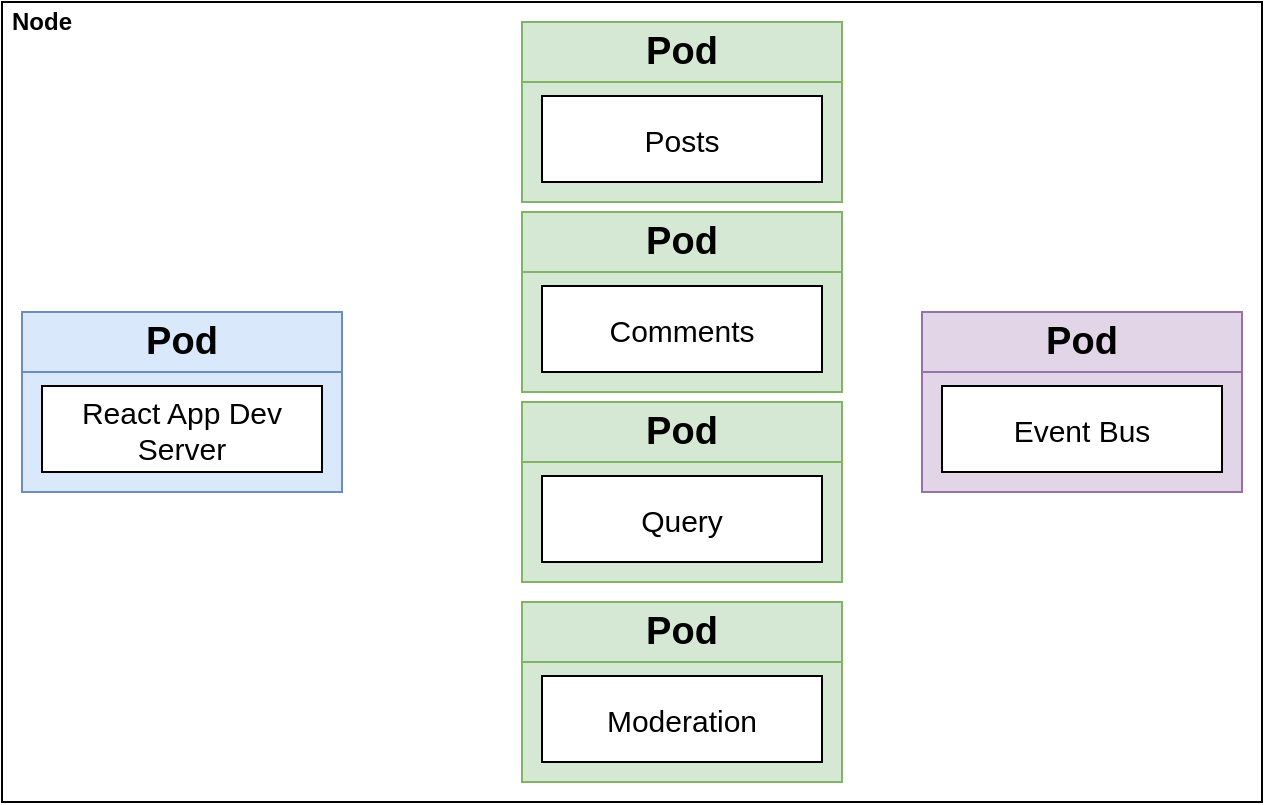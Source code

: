 <mxfile version="12.9.3" type="github" pages="5">
  <diagram id="kpzApZ7glF94e7MnODkk" name="01 - react">
    <mxGraphModel dx="812" dy="399" grid="1" gridSize="10" guides="1" tooltips="1" connect="1" arrows="1" fold="1" page="1" pageScale="1" pageWidth="1920" pageHeight="1200" math="0" shadow="0">
      <root>
        <mxCell id="0" />
        <mxCell id="1" parent="0" />
        <mxCell id="IB1_egTmdCTJ5FpJGSNy-1" value="" style="rounded=0;whiteSpace=wrap;html=1;" vertex="1" parent="1">
          <mxGeometry x="630" y="250" width="630" height="400" as="geometry" />
        </mxCell>
        <mxCell id="IB1_egTmdCTJ5FpJGSNy-2" value="Pod" style="rounded=0;whiteSpace=wrap;html=1;fontSize=19;fillColor=#e1d5e7;strokeColor=#9673a6;fontStyle=1" vertex="1" parent="1">
          <mxGeometry x="1090" y="405" width="160" height="30" as="geometry" />
        </mxCell>
        <mxCell id="IB1_egTmdCTJ5FpJGSNy-3" value="" style="rounded=0;whiteSpace=wrap;html=1;fontSize=19;fillColor=#e1d5e7;strokeColor=#9673a6;fontStyle=1" vertex="1" parent="1">
          <mxGeometry x="1090" y="435" width="160" height="60" as="geometry" />
        </mxCell>
        <mxCell id="IB1_egTmdCTJ5FpJGSNy-4" value="Event Bus" style="rounded=0;whiteSpace=wrap;html=1;fontSize=15;fontColor=#000000;" vertex="1" parent="1">
          <mxGeometry x="1100" y="442" width="140" height="43" as="geometry" />
        </mxCell>
        <mxCell id="IB1_egTmdCTJ5FpJGSNy-5" value="Pod" style="rounded=0;whiteSpace=wrap;html=1;fontSize=19;fillColor=#d5e8d4;strokeColor=#82b366;fontStyle=1" vertex="1" parent="1">
          <mxGeometry x="890" y="260" width="160" height="30" as="geometry" />
        </mxCell>
        <mxCell id="IB1_egTmdCTJ5FpJGSNy-6" value="" style="rounded=0;whiteSpace=wrap;html=1;fontSize=19;fillColor=#d5e8d4;strokeColor=#82b366;fontStyle=1" vertex="1" parent="1">
          <mxGeometry x="890" y="290" width="160" height="60" as="geometry" />
        </mxCell>
        <mxCell id="IB1_egTmdCTJ5FpJGSNy-7" value="Posts" style="rounded=0;whiteSpace=wrap;html=1;fontSize=15;fontColor=#000000;" vertex="1" parent="1">
          <mxGeometry x="900" y="297" width="140" height="43" as="geometry" />
        </mxCell>
        <mxCell id="IB1_egTmdCTJ5FpJGSNy-8" value="Pod" style="rounded=0;whiteSpace=wrap;html=1;fontSize=19;fillColor=#d5e8d4;strokeColor=#82b366;fontStyle=1" vertex="1" parent="1">
          <mxGeometry x="890" y="355" width="160" height="30" as="geometry" />
        </mxCell>
        <mxCell id="IB1_egTmdCTJ5FpJGSNy-9" value="" style="rounded=0;whiteSpace=wrap;html=1;fontSize=19;fillColor=#d5e8d4;strokeColor=#82b366;fontStyle=1" vertex="1" parent="1">
          <mxGeometry x="890" y="385" width="160" height="60" as="geometry" />
        </mxCell>
        <mxCell id="IB1_egTmdCTJ5FpJGSNy-10" value="Comments" style="rounded=0;whiteSpace=wrap;html=1;fontSize=15;fontColor=#000000;" vertex="1" parent="1">
          <mxGeometry x="900" y="392" width="140" height="43" as="geometry" />
        </mxCell>
        <mxCell id="IB1_egTmdCTJ5FpJGSNy-11" value="Pod" style="rounded=0;whiteSpace=wrap;html=1;fontSize=19;fillColor=#d5e8d4;strokeColor=#82b366;fontStyle=1" vertex="1" parent="1">
          <mxGeometry x="890" y="450" width="160" height="30" as="geometry" />
        </mxCell>
        <mxCell id="IB1_egTmdCTJ5FpJGSNy-12" value="" style="rounded=0;whiteSpace=wrap;html=1;fontSize=19;fillColor=#d5e8d4;strokeColor=#82b366;fontStyle=1" vertex="1" parent="1">
          <mxGeometry x="890" y="480" width="160" height="60" as="geometry" />
        </mxCell>
        <mxCell id="IB1_egTmdCTJ5FpJGSNy-13" value="Query" style="rounded=0;whiteSpace=wrap;html=1;fontSize=15;fontColor=#000000;" vertex="1" parent="1">
          <mxGeometry x="900" y="487" width="140" height="43" as="geometry" />
        </mxCell>
        <mxCell id="IB1_egTmdCTJ5FpJGSNy-14" value="Pod" style="rounded=0;whiteSpace=wrap;html=1;fontSize=19;fillColor=#d5e8d4;strokeColor=#82b366;fontStyle=1" vertex="1" parent="1">
          <mxGeometry x="890" y="550" width="160" height="30" as="geometry" />
        </mxCell>
        <mxCell id="IB1_egTmdCTJ5FpJGSNy-15" value="" style="rounded=0;whiteSpace=wrap;html=1;fontSize=19;fillColor=#d5e8d4;strokeColor=#82b366;fontStyle=1" vertex="1" parent="1">
          <mxGeometry x="890" y="580" width="160" height="60" as="geometry" />
        </mxCell>
        <mxCell id="IB1_egTmdCTJ5FpJGSNy-16" value="Moderation" style="rounded=0;whiteSpace=wrap;html=1;fontSize=15;fontColor=#000000;" vertex="1" parent="1">
          <mxGeometry x="900" y="587" width="140" height="43" as="geometry" />
        </mxCell>
        <mxCell id="IB1_egTmdCTJ5FpJGSNy-17" value="Pod" style="rounded=0;whiteSpace=wrap;html=1;fontSize=19;fillColor=#dae8fc;strokeColor=#6c8ebf;fontStyle=1" vertex="1" parent="1">
          <mxGeometry x="640" y="405" width="160" height="30" as="geometry" />
        </mxCell>
        <mxCell id="IB1_egTmdCTJ5FpJGSNy-18" value="" style="rounded=0;whiteSpace=wrap;html=1;fontSize=19;fillColor=#dae8fc;strokeColor=#6c8ebf;fontStyle=1" vertex="1" parent="1">
          <mxGeometry x="640" y="435" width="160" height="60" as="geometry" />
        </mxCell>
        <mxCell id="IB1_egTmdCTJ5FpJGSNy-19" value="React App Dev Server" style="rounded=0;whiteSpace=wrap;html=1;fontSize=15;fontColor=#000000;" vertex="1" parent="1">
          <mxGeometry x="650" y="442" width="140" height="43" as="geometry" />
        </mxCell>
        <mxCell id="IB1_egTmdCTJ5FpJGSNy-20" value="Node" style="text;html=1;strokeColor=none;fillColor=none;align=center;verticalAlign=middle;whiteSpace=wrap;rounded=0;fontStyle=1" vertex="1" parent="1">
          <mxGeometry x="630" y="250" width="40" height="20" as="geometry" />
        </mxCell>
      </root>
    </mxGraphModel>
  </diagram>
  <diagram name="02 - initial" id="tzPpmTXgfITc9MMg-aTa">
    <mxGraphModel dx="1073" dy="528" grid="1" gridSize="10" guides="1" tooltips="1" connect="1" arrows="1" fold="1" page="1" pageScale="1" pageWidth="1920" pageHeight="1200" math="0" shadow="0">
      <root>
        <mxCell id="8meKdaAP-NxbfOjaS354-0" />
        <mxCell id="8meKdaAP-NxbfOjaS354-1" parent="8meKdaAP-NxbfOjaS354-0" />
        <mxCell id="8meKdaAP-NxbfOjaS354-2" value="" style="rounded=0;whiteSpace=wrap;html=1;" vertex="1" parent="8meKdaAP-NxbfOjaS354-1">
          <mxGeometry x="660" y="250" width="600" height="400" as="geometry" />
        </mxCell>
        <mxCell id="8meKdaAP-NxbfOjaS354-3" value="Pod" style="rounded=0;whiteSpace=wrap;html=1;fontSize=19;fillColor=#e1d5e7;strokeColor=#9673a6;fontStyle=1" vertex="1" parent="8meKdaAP-NxbfOjaS354-1">
          <mxGeometry x="1090" y="405" width="160" height="30" as="geometry" />
        </mxCell>
        <mxCell id="8meKdaAP-NxbfOjaS354-4" value="" style="rounded=0;whiteSpace=wrap;html=1;fontSize=19;fillColor=#e1d5e7;strokeColor=#9673a6;fontStyle=1" vertex="1" parent="8meKdaAP-NxbfOjaS354-1">
          <mxGeometry x="1090" y="435" width="160" height="60" as="geometry" />
        </mxCell>
        <mxCell id="8meKdaAP-NxbfOjaS354-5" value="Event Bus" style="rounded=0;whiteSpace=wrap;html=1;fontSize=15;fontColor=#000000;" vertex="1" parent="8meKdaAP-NxbfOjaS354-1">
          <mxGeometry x="1100" y="442" width="140" height="43" as="geometry" />
        </mxCell>
        <mxCell id="8meKdaAP-NxbfOjaS354-6" value="Pod" style="rounded=0;whiteSpace=wrap;html=1;fontSize=19;fillColor=#d5e8d4;strokeColor=#82b366;fontStyle=1" vertex="1" parent="8meKdaAP-NxbfOjaS354-1">
          <mxGeometry x="890" y="260" width="160" height="30" as="geometry" />
        </mxCell>
        <mxCell id="8meKdaAP-NxbfOjaS354-7" value="" style="rounded=0;whiteSpace=wrap;html=1;fontSize=19;fillColor=#d5e8d4;strokeColor=#82b366;fontStyle=1" vertex="1" parent="8meKdaAP-NxbfOjaS354-1">
          <mxGeometry x="890" y="290" width="160" height="60" as="geometry" />
        </mxCell>
        <mxCell id="8meKdaAP-NxbfOjaS354-8" value="Posts" style="rounded=0;whiteSpace=wrap;html=1;fontSize=15;fontColor=#000000;" vertex="1" parent="8meKdaAP-NxbfOjaS354-1">
          <mxGeometry x="900" y="297" width="140" height="43" as="geometry" />
        </mxCell>
        <mxCell id="8meKdaAP-NxbfOjaS354-9" value="Pod" style="rounded=0;whiteSpace=wrap;html=1;fontSize=19;fillColor=#d5e8d4;strokeColor=#82b366;fontStyle=1" vertex="1" parent="8meKdaAP-NxbfOjaS354-1">
          <mxGeometry x="890" y="355" width="160" height="30" as="geometry" />
        </mxCell>
        <mxCell id="8meKdaAP-NxbfOjaS354-10" value="" style="rounded=0;whiteSpace=wrap;html=1;fontSize=19;fillColor=#d5e8d4;strokeColor=#82b366;fontStyle=1" vertex="1" parent="8meKdaAP-NxbfOjaS354-1">
          <mxGeometry x="890" y="385" width="160" height="60" as="geometry" />
        </mxCell>
        <mxCell id="8meKdaAP-NxbfOjaS354-11" value="Comments" style="rounded=0;whiteSpace=wrap;html=1;fontSize=15;fontColor=#000000;" vertex="1" parent="8meKdaAP-NxbfOjaS354-1">
          <mxGeometry x="900" y="392" width="140" height="43" as="geometry" />
        </mxCell>
        <mxCell id="8meKdaAP-NxbfOjaS354-12" value="Pod" style="rounded=0;whiteSpace=wrap;html=1;fontSize=19;fillColor=#d5e8d4;strokeColor=#82b366;fontStyle=1" vertex="1" parent="8meKdaAP-NxbfOjaS354-1">
          <mxGeometry x="890" y="450" width="160" height="30" as="geometry" />
        </mxCell>
        <mxCell id="8meKdaAP-NxbfOjaS354-13" value="" style="rounded=0;whiteSpace=wrap;html=1;fontSize=19;fillColor=#d5e8d4;strokeColor=#82b366;fontStyle=1" vertex="1" parent="8meKdaAP-NxbfOjaS354-1">
          <mxGeometry x="890" y="480" width="160" height="60" as="geometry" />
        </mxCell>
        <mxCell id="8meKdaAP-NxbfOjaS354-14" value="Query" style="rounded=0;whiteSpace=wrap;html=1;fontSize=15;fontColor=#000000;" vertex="1" parent="8meKdaAP-NxbfOjaS354-1">
          <mxGeometry x="900" y="487" width="140" height="43" as="geometry" />
        </mxCell>
        <mxCell id="8meKdaAP-NxbfOjaS354-15" value="Pod" style="rounded=0;whiteSpace=wrap;html=1;fontSize=19;fillColor=#d5e8d4;strokeColor=#82b366;fontStyle=1" vertex="1" parent="8meKdaAP-NxbfOjaS354-1">
          <mxGeometry x="890" y="550" width="160" height="30" as="geometry" />
        </mxCell>
        <mxCell id="8meKdaAP-NxbfOjaS354-16" value="" style="rounded=0;whiteSpace=wrap;html=1;fontSize=19;fillColor=#d5e8d4;strokeColor=#82b366;fontStyle=1" vertex="1" parent="8meKdaAP-NxbfOjaS354-1">
          <mxGeometry x="890" y="580" width="160" height="60" as="geometry" />
        </mxCell>
        <mxCell id="8meKdaAP-NxbfOjaS354-17" value="Moderation" style="rounded=0;whiteSpace=wrap;html=1;fontSize=15;fontColor=#000000;" vertex="1" parent="8meKdaAP-NxbfOjaS354-1">
          <mxGeometry x="900" y="587" width="140" height="43" as="geometry" />
        </mxCell>
        <mxCell id="8meKdaAP-NxbfOjaS354-18" value="Pod" style="rounded=0;whiteSpace=wrap;html=1;fontSize=19;fillColor=#dae8fc;strokeColor=#6c8ebf;fontStyle=1" vertex="1" parent="8meKdaAP-NxbfOjaS354-1">
          <mxGeometry x="680" y="405" width="160" height="30" as="geometry" />
        </mxCell>
        <mxCell id="N9eZXfThhyW1Sxl-HQjW-0" style="edgeStyle=orthogonalEdgeStyle;rounded=0;orthogonalLoop=1;jettySize=auto;html=1;exitX=1;exitY=0.5;exitDx=0;exitDy=0;entryX=0.004;entryY=0.426;entryDx=0;entryDy=0;entryPerimeter=0;fontSize=16;" edge="1" parent="8meKdaAP-NxbfOjaS354-1" source="8meKdaAP-NxbfOjaS354-19" target="8meKdaAP-NxbfOjaS354-7">
          <mxGeometry relative="1" as="geometry" />
        </mxCell>
        <mxCell id="N9eZXfThhyW1Sxl-HQjW-1" style="edgeStyle=orthogonalEdgeStyle;rounded=0;orthogonalLoop=1;jettySize=auto;html=1;exitX=1;exitY=0.5;exitDx=0;exitDy=0;entryX=0;entryY=0.5;entryDx=0;entryDy=0;fontSize=16;" edge="1" parent="8meKdaAP-NxbfOjaS354-1" source="8meKdaAP-NxbfOjaS354-19" target="8meKdaAP-NxbfOjaS354-13">
          <mxGeometry relative="1" as="geometry" />
        </mxCell>
        <mxCell id="8meKdaAP-NxbfOjaS354-19" value="" style="rounded=0;whiteSpace=wrap;html=1;fontSize=19;fillColor=#dae8fc;strokeColor=#6c8ebf;fontStyle=1" vertex="1" parent="8meKdaAP-NxbfOjaS354-1">
          <mxGeometry x="680" y="435" width="160" height="60" as="geometry" />
        </mxCell>
        <mxCell id="8meKdaAP-NxbfOjaS354-20" value="React App Dev Server" style="rounded=0;whiteSpace=wrap;html=1;fontSize=15;fontColor=#000000;" vertex="1" parent="8meKdaAP-NxbfOjaS354-1">
          <mxGeometry x="690" y="442" width="140" height="43" as="geometry" />
        </mxCell>
        <mxCell id="8meKdaAP-NxbfOjaS354-21" value="Node" style="text;html=1;strokeColor=none;fillColor=none;align=center;verticalAlign=middle;whiteSpace=wrap;rounded=0;fontStyle=1" vertex="1" parent="8meKdaAP-NxbfOjaS354-1">
          <mxGeometry x="660" y="250" width="40" height="20" as="geometry" />
        </mxCell>
        <mxCell id="8meKdaAP-NxbfOjaS354-22" value="" style="strokeWidth=1;shadow=0;dashed=0;align=center;html=1;shape=mxgraph.mockup.containers.browserWindow;rSize=0;strokeColor=#666666;strokeColor2=#008cff;strokeColor3=#c4c4c4;mainText=,;recursiveResize=0;" vertex="1" parent="8meKdaAP-NxbfOjaS354-1">
          <mxGeometry x="230" y="310" width="240" height="270" as="geometry" />
        </mxCell>
        <mxCell id="8meKdaAP-NxbfOjaS354-23" value="Page 1" style="strokeWidth=1;shadow=0;dashed=0;align=center;html=1;shape=mxgraph.mockup.containers.anchor;fontSize=17;fontColor=#666666;align=left;" vertex="1" parent="8meKdaAP-NxbfOjaS354-22">
          <mxGeometry x="60" y="12" width="110" height="26" as="geometry" />
        </mxCell>
        <mxCell id="8meKdaAP-NxbfOjaS354-24" value="" style="strokeWidth=1;shadow=0;dashed=0;align=center;html=1;shape=mxgraph.mockup.containers.anchor;rSize=0;fontSize=17;fontColor=#666666;align=left;" vertex="1" parent="8meKdaAP-NxbfOjaS354-22">
          <mxGeometry x="130" y="60" width="250" height="26" as="geometry" />
        </mxCell>
        <mxCell id="8meKdaAP-NxbfOjaS354-25" value="" style="endArrow=classic;html=1;" edge="1" parent="8meKdaAP-NxbfOjaS354-1">
          <mxGeometry width="50" height="50" relative="1" as="geometry">
            <mxPoint x="490" y="420" as="sourcePoint" />
            <mxPoint x="660" y="420" as="targetPoint" />
          </mxGeometry>
        </mxCell>
        <mxCell id="8meKdaAP-NxbfOjaS354-26" value="" style="endArrow=classic;html=1;" edge="1" parent="8meKdaAP-NxbfOjaS354-1">
          <mxGeometry width="50" height="50" relative="1" as="geometry">
            <mxPoint x="660" y="484.29" as="sourcePoint" />
            <mxPoint x="490" y="484.29" as="targetPoint" />
          </mxGeometry>
        </mxCell>
        <mxCell id="8meKdaAP-NxbfOjaS354-27" value="Navigate to app" style="rounded=0;whiteSpace=wrap;html=1;fillColor=#f8cecc;strokeColor=#b85450;fontStyle=1" vertex="1" parent="8meKdaAP-NxbfOjaS354-1">
          <mxGeometry x="520" y="392" width="120" height="27" as="geometry" />
        </mxCell>
        <mxCell id="8meKdaAP-NxbfOjaS354-28" value="React Apps HTML + JS + CSS" style="rounded=0;whiteSpace=wrap;html=1;fillColor=#f8cecc;strokeColor=#b85450;fontStyle=1" vertex="1" parent="8meKdaAP-NxbfOjaS354-1">
          <mxGeometry x="520" y="485" width="120" height="35" as="geometry" />
        </mxCell>
      </root>
    </mxGraphModel>
  </diagram>
  <diagram name="03 - app" id="yNBErdmPtVAnWXCAPx-u">
    <mxGraphModel dx="858" dy="422" grid="1" gridSize="10" guides="1" tooltips="1" connect="1" arrows="1" fold="1" page="1" pageScale="1" pageWidth="1920" pageHeight="1200" math="0" shadow="0">
      <root>
        <mxCell id="JTU57aeXeBHjbI2O7M-v-0" />
        <mxCell id="JTU57aeXeBHjbI2O7M-v-1" parent="JTU57aeXeBHjbI2O7M-v-0" />
        <mxCell id="JTU57aeXeBHjbI2O7M-v-2" value="" style="rounded=0;whiteSpace=wrap;html=1;" vertex="1" parent="JTU57aeXeBHjbI2O7M-v-1">
          <mxGeometry x="680" y="260" width="400" height="400" as="geometry" />
        </mxCell>
        <mxCell id="JTU57aeXeBHjbI2O7M-v-3" value="Pod" style="rounded=0;whiteSpace=wrap;html=1;fontSize=19;fillColor=#e1d5e7;strokeColor=#9673a6;fontStyle=1" vertex="1" parent="JTU57aeXeBHjbI2O7M-v-1">
          <mxGeometry x="910" y="415" width="160" height="30" as="geometry" />
        </mxCell>
        <mxCell id="JTU57aeXeBHjbI2O7M-v-4" value="" style="rounded=0;whiteSpace=wrap;html=1;fontSize=19;fillColor=#e1d5e7;strokeColor=#9673a6;fontStyle=1" vertex="1" parent="JTU57aeXeBHjbI2O7M-v-1">
          <mxGeometry x="910" y="445" width="160" height="60" as="geometry" />
        </mxCell>
        <mxCell id="JTU57aeXeBHjbI2O7M-v-5" value="Event Bus" style="rounded=0;whiteSpace=wrap;html=1;fontSize=15;fontColor=#000000;" vertex="1" parent="JTU57aeXeBHjbI2O7M-v-1">
          <mxGeometry x="920" y="452" width="140" height="43" as="geometry" />
        </mxCell>
        <mxCell id="JTU57aeXeBHjbI2O7M-v-6" value="Pod" style="rounded=0;whiteSpace=wrap;html=1;fontSize=19;fillColor=#d5e8d4;strokeColor=#82b366;fontStyle=1" vertex="1" parent="JTU57aeXeBHjbI2O7M-v-1">
          <mxGeometry x="710" y="270" width="160" height="30" as="geometry" />
        </mxCell>
        <mxCell id="JTU57aeXeBHjbI2O7M-v-7" value="" style="rounded=0;whiteSpace=wrap;html=1;fontSize=19;fillColor=#d5e8d4;strokeColor=#82b366;fontStyle=1" vertex="1" parent="JTU57aeXeBHjbI2O7M-v-1">
          <mxGeometry x="710" y="300" width="160" height="60" as="geometry" />
        </mxCell>
        <mxCell id="JTU57aeXeBHjbI2O7M-v-8" value="Posts" style="rounded=0;whiteSpace=wrap;html=1;fontSize=15;fontColor=#000000;" vertex="1" parent="JTU57aeXeBHjbI2O7M-v-1">
          <mxGeometry x="720" y="307" width="140" height="43" as="geometry" />
        </mxCell>
        <mxCell id="JTU57aeXeBHjbI2O7M-v-9" value="Pod" style="rounded=0;whiteSpace=wrap;html=1;fontSize=19;fillColor=#d5e8d4;strokeColor=#82b366;fontStyle=1" vertex="1" parent="JTU57aeXeBHjbI2O7M-v-1">
          <mxGeometry x="710" y="365" width="160" height="30" as="geometry" />
        </mxCell>
        <mxCell id="JTU57aeXeBHjbI2O7M-v-10" value="" style="rounded=0;whiteSpace=wrap;html=1;fontSize=19;fillColor=#d5e8d4;strokeColor=#82b366;fontStyle=1" vertex="1" parent="JTU57aeXeBHjbI2O7M-v-1">
          <mxGeometry x="710" y="395" width="160" height="60" as="geometry" />
        </mxCell>
        <mxCell id="JTU57aeXeBHjbI2O7M-v-11" value="Comments" style="rounded=0;whiteSpace=wrap;html=1;fontSize=15;fontColor=#000000;" vertex="1" parent="JTU57aeXeBHjbI2O7M-v-1">
          <mxGeometry x="720" y="402" width="140" height="43" as="geometry" />
        </mxCell>
        <mxCell id="JTU57aeXeBHjbI2O7M-v-12" value="Pod" style="rounded=0;whiteSpace=wrap;html=1;fontSize=19;fillColor=#d5e8d4;strokeColor=#82b366;fontStyle=1" vertex="1" parent="JTU57aeXeBHjbI2O7M-v-1">
          <mxGeometry x="710" y="460" width="160" height="30" as="geometry" />
        </mxCell>
        <mxCell id="JTU57aeXeBHjbI2O7M-v-13" value="" style="rounded=0;whiteSpace=wrap;html=1;fontSize=19;fillColor=#d5e8d4;strokeColor=#82b366;fontStyle=1" vertex="1" parent="JTU57aeXeBHjbI2O7M-v-1">
          <mxGeometry x="710" y="490" width="160" height="60" as="geometry" />
        </mxCell>
        <mxCell id="JTU57aeXeBHjbI2O7M-v-14" value="Query" style="rounded=0;whiteSpace=wrap;html=1;fontSize=15;fontColor=#000000;" vertex="1" parent="JTU57aeXeBHjbI2O7M-v-1">
          <mxGeometry x="720" y="497" width="140" height="43" as="geometry" />
        </mxCell>
        <mxCell id="JTU57aeXeBHjbI2O7M-v-15" value="Pod" style="rounded=0;whiteSpace=wrap;html=1;fontSize=19;fillColor=#d5e8d4;strokeColor=#82b366;fontStyle=1" vertex="1" parent="JTU57aeXeBHjbI2O7M-v-1">
          <mxGeometry x="710" y="560" width="160" height="30" as="geometry" />
        </mxCell>
        <mxCell id="JTU57aeXeBHjbI2O7M-v-16" value="" style="rounded=0;whiteSpace=wrap;html=1;fontSize=19;fillColor=#d5e8d4;strokeColor=#82b366;fontStyle=1" vertex="1" parent="JTU57aeXeBHjbI2O7M-v-1">
          <mxGeometry x="710" y="590" width="160" height="60" as="geometry" />
        </mxCell>
        <mxCell id="JTU57aeXeBHjbI2O7M-v-17" value="Moderation" style="rounded=0;whiteSpace=wrap;html=1;fontSize=15;fontColor=#000000;" vertex="1" parent="JTU57aeXeBHjbI2O7M-v-1">
          <mxGeometry x="720" y="597" width="140" height="43" as="geometry" />
        </mxCell>
        <mxCell id="JTU57aeXeBHjbI2O7M-v-18" value="Pod" style="rounded=0;whiteSpace=wrap;html=1;fontSize=19;fillColor=#dae8fc;strokeColor=#6c8ebf;fontStyle=1" vertex="1" parent="JTU57aeXeBHjbI2O7M-v-1">
          <mxGeometry x="910" y="560" width="160" height="30" as="geometry" />
        </mxCell>
        <mxCell id="JTU57aeXeBHjbI2O7M-v-19" value="" style="rounded=0;whiteSpace=wrap;html=1;fontSize=19;fillColor=#dae8fc;strokeColor=#6c8ebf;fontStyle=1" vertex="1" parent="JTU57aeXeBHjbI2O7M-v-1">
          <mxGeometry x="910" y="590" width="160" height="60" as="geometry" />
        </mxCell>
        <mxCell id="JTU57aeXeBHjbI2O7M-v-20" value="React App Dev Server" style="rounded=0;whiteSpace=wrap;html=1;fontSize=15;fontColor=#000000;" vertex="1" parent="JTU57aeXeBHjbI2O7M-v-1">
          <mxGeometry x="920" y="597" width="140" height="43" as="geometry" />
        </mxCell>
        <mxCell id="JTU57aeXeBHjbI2O7M-v-21" value="Node" style="text;html=1;strokeColor=none;fillColor=none;align=center;verticalAlign=middle;whiteSpace=wrap;rounded=0;fontStyle=1" vertex="1" parent="JTU57aeXeBHjbI2O7M-v-1">
          <mxGeometry x="1040" y="260" width="40" height="20" as="geometry" />
        </mxCell>
        <mxCell id="JTU57aeXeBHjbI2O7M-v-22" value="" style="strokeWidth=1;shadow=0;dashed=0;align=center;html=1;shape=mxgraph.mockup.containers.browserWindow;rSize=0;strokeColor=#666666;strokeColor2=#008cff;strokeColor3=#c4c4c4;mainText=,;recursiveResize=0;" vertex="1" parent="JTU57aeXeBHjbI2O7M-v-1">
          <mxGeometry x="230" y="310" width="250" height="270" as="geometry" />
        </mxCell>
        <mxCell id="JTU57aeXeBHjbI2O7M-v-23" value="Page 1" style="strokeWidth=1;shadow=0;dashed=0;align=center;html=1;shape=mxgraph.mockup.containers.anchor;fontSize=17;fontColor=#666666;align=left;" vertex="1" parent="JTU57aeXeBHjbI2O7M-v-22">
          <mxGeometry x="60" y="12" width="110" height="26" as="geometry" />
        </mxCell>
        <mxCell id="JTU57aeXeBHjbI2O7M-v-24" value="" style="strokeWidth=1;shadow=0;dashed=0;align=center;html=1;shape=mxgraph.mockup.containers.anchor;rSize=0;fontSize=17;fontColor=#666666;align=left;" vertex="1" parent="JTU57aeXeBHjbI2O7M-v-22">
          <mxGeometry x="130" y="60" width="250" height="26" as="geometry" />
        </mxCell>
        <mxCell id="JTU57aeXeBHjbI2O7M-v-29" value="React App running in browser" style="rounded=0;whiteSpace=wrap;html=1;fontSize=15;fillColor=#fff2cc;strokeColor=#d6b656;fontStyle=1" vertex="1" parent="JTU57aeXeBHjbI2O7M-v-22">
          <mxGeometry x="60" y="120" width="190" height="140" as="geometry" />
        </mxCell>
        <mxCell id="JTU57aeXeBHjbI2O7M-v-27" value="Gimme posts + comments" style="rounded=0;whiteSpace=wrap;html=1;fillColor=#f8cecc;strokeColor=#b85450;fontStyle=1" vertex="1" parent="JTU57aeXeBHjbI2O7M-v-1">
          <mxGeometry x="530" y="490" width="120" height="27" as="geometry" />
        </mxCell>
        <mxCell id="xuyPbF0k3SRwkzDuX_RC-0" style="edgeStyle=orthogonalEdgeStyle;rounded=0;orthogonalLoop=1;jettySize=auto;html=1;exitX=1;exitY=0.75;exitDx=0;exitDy=0;" edge="1" parent="JTU57aeXeBHjbI2O7M-v-1" source="JTU57aeXeBHjbI2O7M-v-29" target="JTU57aeXeBHjbI2O7M-v-14">
          <mxGeometry relative="1" as="geometry" />
        </mxCell>
      </root>
    </mxGraphModel>
  </diagram>
  <diagram name="04 - option" id="8uPbLEKkAVqb2Km0ALRM">
    <mxGraphModel dx="858" dy="422" grid="1" gridSize="10" guides="1" tooltips="1" connect="1" arrows="1" fold="1" page="1" pageScale="1" pageWidth="1920" pageHeight="1200" math="0" shadow="0">
      <root>
        <mxCell id="9Vi8OA4f9qQnH-8tYCP0-0" />
        <mxCell id="9Vi8OA4f9qQnH-8tYCP0-1" parent="9Vi8OA4f9qQnH-8tYCP0-0" />
        <mxCell id="9Vi8OA4f9qQnH-8tYCP0-2" value="" style="rounded=0;whiteSpace=wrap;html=1;" vertex="1" parent="9Vi8OA4f9qQnH-8tYCP0-1">
          <mxGeometry x="680" y="260" width="400" height="400" as="geometry" />
        </mxCell>
        <mxCell id="9Vi8OA4f9qQnH-8tYCP0-3" value="Pod" style="rounded=0;whiteSpace=wrap;html=1;fontSize=19;fillColor=#e1d5e7;strokeColor=#9673a6;fontStyle=1" vertex="1" parent="9Vi8OA4f9qQnH-8tYCP0-1">
          <mxGeometry x="910" y="415" width="160" height="30" as="geometry" />
        </mxCell>
        <mxCell id="9Vi8OA4f9qQnH-8tYCP0-4" value="" style="rounded=0;whiteSpace=wrap;html=1;fontSize=19;fillColor=#e1d5e7;strokeColor=#9673a6;fontStyle=1" vertex="1" parent="9Vi8OA4f9qQnH-8tYCP0-1">
          <mxGeometry x="910" y="445" width="160" height="60" as="geometry" />
        </mxCell>
        <mxCell id="9Vi8OA4f9qQnH-8tYCP0-5" value="Event Bus" style="rounded=0;whiteSpace=wrap;html=1;fontSize=15;fontColor=#000000;" vertex="1" parent="9Vi8OA4f9qQnH-8tYCP0-1">
          <mxGeometry x="920" y="452" width="140" height="43" as="geometry" />
        </mxCell>
        <mxCell id="9Vi8OA4f9qQnH-8tYCP0-6" value="Pod" style="rounded=0;whiteSpace=wrap;html=1;fontSize=19;fillColor=#d5e8d4;strokeColor=#82b366;fontStyle=1" vertex="1" parent="9Vi8OA4f9qQnH-8tYCP0-1">
          <mxGeometry x="710" y="270" width="160" height="30" as="geometry" />
        </mxCell>
        <mxCell id="9Vi8OA4f9qQnH-8tYCP0-7" value="" style="rounded=0;whiteSpace=wrap;html=1;fontSize=19;fillColor=#d5e8d4;strokeColor=#82b366;fontStyle=1" vertex="1" parent="9Vi8OA4f9qQnH-8tYCP0-1">
          <mxGeometry x="710" y="300" width="160" height="60" as="geometry" />
        </mxCell>
        <mxCell id="9Vi8OA4f9qQnH-8tYCP0-8" value="Posts" style="rounded=0;whiteSpace=wrap;html=1;fontSize=15;fontColor=#000000;" vertex="1" parent="9Vi8OA4f9qQnH-8tYCP0-1">
          <mxGeometry x="720" y="307" width="140" height="43" as="geometry" />
        </mxCell>
        <mxCell id="9Vi8OA4f9qQnH-8tYCP0-9" value="Pod" style="rounded=0;whiteSpace=wrap;html=1;fontSize=19;fillColor=#d5e8d4;strokeColor=#82b366;fontStyle=1" vertex="1" parent="9Vi8OA4f9qQnH-8tYCP0-1">
          <mxGeometry x="710" y="365" width="160" height="30" as="geometry" />
        </mxCell>
        <mxCell id="9Vi8OA4f9qQnH-8tYCP0-10" value="" style="rounded=0;whiteSpace=wrap;html=1;fontSize=19;fillColor=#d5e8d4;strokeColor=#82b366;fontStyle=1" vertex="1" parent="9Vi8OA4f9qQnH-8tYCP0-1">
          <mxGeometry x="710" y="395" width="160" height="60" as="geometry" />
        </mxCell>
        <mxCell id="9Vi8OA4f9qQnH-8tYCP0-11" value="Comments" style="rounded=0;whiteSpace=wrap;html=1;fontSize=15;fontColor=#000000;" vertex="1" parent="9Vi8OA4f9qQnH-8tYCP0-1">
          <mxGeometry x="720" y="402" width="140" height="43" as="geometry" />
        </mxCell>
        <mxCell id="9Vi8OA4f9qQnH-8tYCP0-12" value="Pod" style="rounded=0;whiteSpace=wrap;html=1;fontSize=19;fillColor=#d5e8d4;strokeColor=#82b366;fontStyle=1" vertex="1" parent="9Vi8OA4f9qQnH-8tYCP0-1">
          <mxGeometry x="710" y="460" width="160" height="30" as="geometry" />
        </mxCell>
        <mxCell id="9Vi8OA4f9qQnH-8tYCP0-13" value="" style="rounded=0;whiteSpace=wrap;html=1;fontSize=19;fillColor=#d5e8d4;strokeColor=#82b366;fontStyle=1" vertex="1" parent="9Vi8OA4f9qQnH-8tYCP0-1">
          <mxGeometry x="710" y="490" width="160" height="60" as="geometry" />
        </mxCell>
        <mxCell id="9Vi8OA4f9qQnH-8tYCP0-14" value="Query" style="rounded=0;whiteSpace=wrap;html=1;fontSize=15;fontColor=#000000;" vertex="1" parent="9Vi8OA4f9qQnH-8tYCP0-1">
          <mxGeometry x="720" y="497" width="140" height="43" as="geometry" />
        </mxCell>
        <mxCell id="9Vi8OA4f9qQnH-8tYCP0-15" value="Pod" style="rounded=0;whiteSpace=wrap;html=1;fontSize=19;fillColor=#d5e8d4;strokeColor=#82b366;fontStyle=1" vertex="1" parent="9Vi8OA4f9qQnH-8tYCP0-1">
          <mxGeometry x="710" y="560" width="160" height="30" as="geometry" />
        </mxCell>
        <mxCell id="9Vi8OA4f9qQnH-8tYCP0-16" value="" style="rounded=0;whiteSpace=wrap;html=1;fontSize=19;fillColor=#d5e8d4;strokeColor=#82b366;fontStyle=1" vertex="1" parent="9Vi8OA4f9qQnH-8tYCP0-1">
          <mxGeometry x="710" y="590" width="160" height="60" as="geometry" />
        </mxCell>
        <mxCell id="9Vi8OA4f9qQnH-8tYCP0-17" value="Moderation" style="rounded=0;whiteSpace=wrap;html=1;fontSize=15;fontColor=#000000;" vertex="1" parent="9Vi8OA4f9qQnH-8tYCP0-1">
          <mxGeometry x="720" y="597" width="140" height="43" as="geometry" />
        </mxCell>
        <mxCell id="9Vi8OA4f9qQnH-8tYCP0-18" value="Pod" style="rounded=0;whiteSpace=wrap;html=1;fontSize=19;fillColor=#dae8fc;strokeColor=#6c8ebf;fontStyle=1" vertex="1" parent="9Vi8OA4f9qQnH-8tYCP0-1">
          <mxGeometry x="910" y="560" width="160" height="30" as="geometry" />
        </mxCell>
        <mxCell id="9Vi8OA4f9qQnH-8tYCP0-19" value="" style="rounded=0;whiteSpace=wrap;html=1;fontSize=19;fillColor=#dae8fc;strokeColor=#6c8ebf;fontStyle=1" vertex="1" parent="9Vi8OA4f9qQnH-8tYCP0-1">
          <mxGeometry x="910" y="590" width="160" height="60" as="geometry" />
        </mxCell>
        <mxCell id="9Vi8OA4f9qQnH-8tYCP0-20" value="React App Dev Server" style="rounded=0;whiteSpace=wrap;html=1;fontSize=15;fontColor=#000000;" vertex="1" parent="9Vi8OA4f9qQnH-8tYCP0-1">
          <mxGeometry x="920" y="597" width="140" height="43" as="geometry" />
        </mxCell>
        <mxCell id="9Vi8OA4f9qQnH-8tYCP0-21" value="Node" style="text;html=1;strokeColor=none;fillColor=none;align=center;verticalAlign=middle;whiteSpace=wrap;rounded=0;fontStyle=1" vertex="1" parent="9Vi8OA4f9qQnH-8tYCP0-1">
          <mxGeometry x="1040" y="260" width="40" height="20" as="geometry" />
        </mxCell>
        <mxCell id="9Vi8OA4f9qQnH-8tYCP0-22" value="" style="strokeWidth=1;shadow=0;dashed=0;align=center;html=1;shape=mxgraph.mockup.containers.browserWindow;rSize=0;strokeColor=#666666;strokeColor2=#008cff;strokeColor3=#c4c4c4;mainText=,;recursiveResize=0;" vertex="1" parent="9Vi8OA4f9qQnH-8tYCP0-1">
          <mxGeometry x="230" y="360" width="250" height="270" as="geometry" />
        </mxCell>
        <mxCell id="9Vi8OA4f9qQnH-8tYCP0-23" value="Page 1" style="strokeWidth=1;shadow=0;dashed=0;align=center;html=1;shape=mxgraph.mockup.containers.anchor;fontSize=17;fontColor=#666666;align=left;" vertex="1" parent="9Vi8OA4f9qQnH-8tYCP0-22">
          <mxGeometry x="60" y="12" width="110" height="26" as="geometry" />
        </mxCell>
        <mxCell id="9Vi8OA4f9qQnH-8tYCP0-24" value="" style="strokeWidth=1;shadow=0;dashed=0;align=center;html=1;shape=mxgraph.mockup.containers.anchor;rSize=0;fontSize=17;fontColor=#666666;align=left;" vertex="1" parent="9Vi8OA4f9qQnH-8tYCP0-22">
          <mxGeometry x="130" y="60" width="250" height="26" as="geometry" />
        </mxCell>
        <mxCell id="9Vi8OA4f9qQnH-8tYCP0-25" value="React App running in browser" style="rounded=0;whiteSpace=wrap;html=1;fontSize=15;fillColor=#fff2cc;strokeColor=#d6b656;fontStyle=1" vertex="1" parent="9Vi8OA4f9qQnH-8tYCP0-22">
          <mxGeometry x="60" y="120" width="190" height="140" as="geometry" />
        </mxCell>
        <mxCell id="9Vi8OA4f9qQnH-8tYCP0-26" value="Option #1 - Probably not good" style="rounded=0;whiteSpace=wrap;html=1;fillColor=#f8cecc;strokeColor=#b85450;fontStyle=1;fontSize=19;" vertex="1" parent="9Vi8OA4f9qQnH-8tYCP0-1">
          <mxGeometry x="240" y="252" width="230" height="47" as="geometry" />
        </mxCell>
        <mxCell id="9Vi8OA4f9qQnH-8tYCP0-28" value="Node Port" style="rounded=0;whiteSpace=wrap;html=1;fontStyle=1;fillColor=#f5f5f5;strokeColor=#666666;fontColor=#333333;fontSize=20;" vertex="1" parent="9Vi8OA4f9qQnH-8tYCP0-1">
          <mxGeometry x="590" y="290" width="120" height="60" as="geometry" />
        </mxCell>
        <mxCell id="9Vi8OA4f9qQnH-8tYCP0-29" value="Node Port" style="rounded=0;whiteSpace=wrap;html=1;fontStyle=1;fillColor=#f5f5f5;strokeColor=#666666;fontColor=#333333;fontSize=20;" vertex="1" parent="9Vi8OA4f9qQnH-8tYCP0-1">
          <mxGeometry x="590" y="385" width="120" height="60" as="geometry" />
        </mxCell>
        <mxCell id="9Vi8OA4f9qQnH-8tYCP0-30" value="Node Port" style="rounded=0;whiteSpace=wrap;html=1;fontStyle=1;fillColor=#f5f5f5;strokeColor=#666666;fontColor=#333333;fontSize=20;" vertex="1" parent="9Vi8OA4f9qQnH-8tYCP0-1">
          <mxGeometry x="590" y="480" width="120" height="60" as="geometry" />
        </mxCell>
        <mxCell id="9Vi8OA4f9qQnH-8tYCP0-31" value="Node Port" style="rounded=0;whiteSpace=wrap;html=1;fontStyle=1;fillColor=#f5f5f5;strokeColor=#666666;fontColor=#333333;fontSize=20;" vertex="1" parent="9Vi8OA4f9qQnH-8tYCP0-1">
          <mxGeometry x="590" y="580" width="120" height="60" as="geometry" />
        </mxCell>
        <mxCell id="9Vi8OA4f9qQnH-8tYCP0-32" style="edgeStyle=orthogonalEdgeStyle;rounded=0;orthogonalLoop=1;jettySize=auto;html=1;exitX=1;exitY=0.5;exitDx=0;exitDy=0;entryX=0;entryY=0.5;entryDx=0;entryDy=0;fontSize=19;" edge="1" parent="9Vi8OA4f9qQnH-8tYCP0-1" source="9Vi8OA4f9qQnH-8tYCP0-25" target="9Vi8OA4f9qQnH-8tYCP0-28">
          <mxGeometry relative="1" as="geometry" />
        </mxCell>
        <mxCell id="9Vi8OA4f9qQnH-8tYCP0-33" style="edgeStyle=orthogonalEdgeStyle;rounded=0;orthogonalLoop=1;jettySize=auto;html=1;exitX=1;exitY=0.5;exitDx=0;exitDy=0;entryX=0;entryY=0.5;entryDx=0;entryDy=0;fontSize=19;" edge="1" parent="9Vi8OA4f9qQnH-8tYCP0-1" source="9Vi8OA4f9qQnH-8tYCP0-25" target="9Vi8OA4f9qQnH-8tYCP0-29">
          <mxGeometry relative="1" as="geometry" />
        </mxCell>
        <mxCell id="9Vi8OA4f9qQnH-8tYCP0-34" style="edgeStyle=orthogonalEdgeStyle;rounded=0;orthogonalLoop=1;jettySize=auto;html=1;exitX=1;exitY=0.5;exitDx=0;exitDy=0;fontSize=19;" edge="1" parent="9Vi8OA4f9qQnH-8tYCP0-1" source="9Vi8OA4f9qQnH-8tYCP0-25" target="9Vi8OA4f9qQnH-8tYCP0-30">
          <mxGeometry relative="1" as="geometry" />
        </mxCell>
        <mxCell id="9Vi8OA4f9qQnH-8tYCP0-35" style="edgeStyle=orthogonalEdgeStyle;rounded=0;orthogonalLoop=1;jettySize=auto;html=1;exitX=1;exitY=0.5;exitDx=0;exitDy=0;entryX=0;entryY=0.5;entryDx=0;entryDy=0;fontSize=19;" edge="1" parent="9Vi8OA4f9qQnH-8tYCP0-1" source="9Vi8OA4f9qQnH-8tYCP0-25" target="9Vi8OA4f9qQnH-8tYCP0-31">
          <mxGeometry relative="1" as="geometry" />
        </mxCell>
      </root>
    </mxGraphModel>
  </diagram>
  <diagram name="05 - option" id="ZCkklGo_SUf12BaH64po">
    <mxGraphModel dx="939" dy="462" grid="1" gridSize="10" guides="1" tooltips="1" connect="1" arrows="1" fold="1" page="1" pageScale="1" pageWidth="1920" pageHeight="1200" math="0" shadow="0">
      <root>
        <mxCell id="nK4xBnVDH3yGGKp1cJKu-0" />
        <mxCell id="nK4xBnVDH3yGGKp1cJKu-1" parent="nK4xBnVDH3yGGKp1cJKu-0" />
        <mxCell id="nK4xBnVDH3yGGKp1cJKu-2" value="" style="rounded=0;whiteSpace=wrap;html=1;" vertex="1" parent="nK4xBnVDH3yGGKp1cJKu-1">
          <mxGeometry x="560" y="260" width="520" height="400" as="geometry" />
        </mxCell>
        <mxCell id="nK4xBnVDH3yGGKp1cJKu-3" value="Pod" style="rounded=0;whiteSpace=wrap;html=1;fontSize=19;fillColor=#e1d5e7;strokeColor=#9673a6;fontStyle=1" vertex="1" parent="nK4xBnVDH3yGGKp1cJKu-1">
          <mxGeometry x="910" y="415" width="160" height="30" as="geometry" />
        </mxCell>
        <mxCell id="nK4xBnVDH3yGGKp1cJKu-4" value="" style="rounded=0;whiteSpace=wrap;html=1;fontSize=19;fillColor=#e1d5e7;strokeColor=#9673a6;fontStyle=1" vertex="1" parent="nK4xBnVDH3yGGKp1cJKu-1">
          <mxGeometry x="910" y="445" width="160" height="60" as="geometry" />
        </mxCell>
        <mxCell id="nK4xBnVDH3yGGKp1cJKu-5" value="Event Bus" style="rounded=0;whiteSpace=wrap;html=1;fontSize=15;fontColor=#000000;" vertex="1" parent="nK4xBnVDH3yGGKp1cJKu-1">
          <mxGeometry x="920" y="452" width="140" height="43" as="geometry" />
        </mxCell>
        <mxCell id="nK4xBnVDH3yGGKp1cJKu-6" value="Pod" style="rounded=0;whiteSpace=wrap;html=1;fontSize=19;fillColor=#d5e8d4;strokeColor=#82b366;fontStyle=1" vertex="1" parent="nK4xBnVDH3yGGKp1cJKu-1">
          <mxGeometry x="710" y="270" width="160" height="30" as="geometry" />
        </mxCell>
        <mxCell id="nK4xBnVDH3yGGKp1cJKu-7" value="" style="rounded=0;whiteSpace=wrap;html=1;fontSize=19;fillColor=#d5e8d4;strokeColor=#82b366;fontStyle=1" vertex="1" parent="nK4xBnVDH3yGGKp1cJKu-1">
          <mxGeometry x="710" y="300" width="160" height="60" as="geometry" />
        </mxCell>
        <mxCell id="nK4xBnVDH3yGGKp1cJKu-8" value="Posts" style="rounded=0;whiteSpace=wrap;html=1;fontSize=15;fontColor=#000000;" vertex="1" parent="nK4xBnVDH3yGGKp1cJKu-1">
          <mxGeometry x="720" y="307" width="140" height="43" as="geometry" />
        </mxCell>
        <mxCell id="nK4xBnVDH3yGGKp1cJKu-9" value="Pod" style="rounded=0;whiteSpace=wrap;html=1;fontSize=19;fillColor=#d5e8d4;strokeColor=#82b366;fontStyle=1" vertex="1" parent="nK4xBnVDH3yGGKp1cJKu-1">
          <mxGeometry x="710" y="365" width="160" height="30" as="geometry" />
        </mxCell>
        <mxCell id="nK4xBnVDH3yGGKp1cJKu-10" value="" style="rounded=0;whiteSpace=wrap;html=1;fontSize=19;fillColor=#d5e8d4;strokeColor=#82b366;fontStyle=1" vertex="1" parent="nK4xBnVDH3yGGKp1cJKu-1">
          <mxGeometry x="710" y="395" width="160" height="60" as="geometry" />
        </mxCell>
        <mxCell id="nK4xBnVDH3yGGKp1cJKu-11" value="Comments" style="rounded=0;whiteSpace=wrap;html=1;fontSize=15;fontColor=#000000;" vertex="1" parent="nK4xBnVDH3yGGKp1cJKu-1">
          <mxGeometry x="720" y="402" width="140" height="43" as="geometry" />
        </mxCell>
        <mxCell id="nK4xBnVDH3yGGKp1cJKu-12" value="Pod" style="rounded=0;whiteSpace=wrap;html=1;fontSize=19;fillColor=#d5e8d4;strokeColor=#82b366;fontStyle=1" vertex="1" parent="nK4xBnVDH3yGGKp1cJKu-1">
          <mxGeometry x="710" y="460" width="160" height="30" as="geometry" />
        </mxCell>
        <mxCell id="nK4xBnVDH3yGGKp1cJKu-13" value="" style="rounded=0;whiteSpace=wrap;html=1;fontSize=19;fillColor=#d5e8d4;strokeColor=#82b366;fontStyle=1" vertex="1" parent="nK4xBnVDH3yGGKp1cJKu-1">
          <mxGeometry x="710" y="490" width="160" height="60" as="geometry" />
        </mxCell>
        <mxCell id="nK4xBnVDH3yGGKp1cJKu-14" value="Query" style="rounded=0;whiteSpace=wrap;html=1;fontSize=15;fontColor=#000000;" vertex="1" parent="nK4xBnVDH3yGGKp1cJKu-1">
          <mxGeometry x="720" y="497" width="140" height="43" as="geometry" />
        </mxCell>
        <mxCell id="nK4xBnVDH3yGGKp1cJKu-15" value="Pod" style="rounded=0;whiteSpace=wrap;html=1;fontSize=19;fillColor=#d5e8d4;strokeColor=#82b366;fontStyle=1" vertex="1" parent="nK4xBnVDH3yGGKp1cJKu-1">
          <mxGeometry x="710" y="560" width="160" height="30" as="geometry" />
        </mxCell>
        <mxCell id="nK4xBnVDH3yGGKp1cJKu-16" value="" style="rounded=0;whiteSpace=wrap;html=1;fontSize=19;fillColor=#d5e8d4;strokeColor=#82b366;fontStyle=1" vertex="1" parent="nK4xBnVDH3yGGKp1cJKu-1">
          <mxGeometry x="710" y="590" width="160" height="60" as="geometry" />
        </mxCell>
        <mxCell id="nK4xBnVDH3yGGKp1cJKu-17" value="Moderation" style="rounded=0;whiteSpace=wrap;html=1;fontSize=15;fontColor=#000000;" vertex="1" parent="nK4xBnVDH3yGGKp1cJKu-1">
          <mxGeometry x="720" y="597" width="140" height="43" as="geometry" />
        </mxCell>
        <mxCell id="nK4xBnVDH3yGGKp1cJKu-18" value="Pod" style="rounded=0;whiteSpace=wrap;html=1;fontSize=19;fillColor=#dae8fc;strokeColor=#6c8ebf;fontStyle=1" vertex="1" parent="nK4xBnVDH3yGGKp1cJKu-1">
          <mxGeometry x="910" y="560" width="160" height="30" as="geometry" />
        </mxCell>
        <mxCell id="nK4xBnVDH3yGGKp1cJKu-19" value="" style="rounded=0;whiteSpace=wrap;html=1;fontSize=19;fillColor=#dae8fc;strokeColor=#6c8ebf;fontStyle=1" vertex="1" parent="nK4xBnVDH3yGGKp1cJKu-1">
          <mxGeometry x="910" y="590" width="160" height="60" as="geometry" />
        </mxCell>
        <mxCell id="nK4xBnVDH3yGGKp1cJKu-20" value="React App Dev Server" style="rounded=0;whiteSpace=wrap;html=1;fontSize=15;fontColor=#000000;" vertex="1" parent="nK4xBnVDH3yGGKp1cJKu-1">
          <mxGeometry x="920" y="597" width="140" height="43" as="geometry" />
        </mxCell>
        <mxCell id="nK4xBnVDH3yGGKp1cJKu-21" value="Node" style="text;html=1;strokeColor=none;fillColor=none;align=center;verticalAlign=middle;whiteSpace=wrap;rounded=0;fontStyle=1" vertex="1" parent="nK4xBnVDH3yGGKp1cJKu-1">
          <mxGeometry x="1040" y="260" width="40" height="20" as="geometry" />
        </mxCell>
        <mxCell id="nK4xBnVDH3yGGKp1cJKu-22" value="" style="strokeWidth=1;shadow=0;dashed=0;align=center;html=1;shape=mxgraph.mockup.containers.browserWindow;rSize=0;strokeColor=#666666;strokeColor2=#008cff;strokeColor3=#c4c4c4;mainText=,;recursiveResize=0;" vertex="1" parent="nK4xBnVDH3yGGKp1cJKu-1">
          <mxGeometry x="150" y="360" width="250" height="270" as="geometry" />
        </mxCell>
        <mxCell id="nK4xBnVDH3yGGKp1cJKu-23" value="Page 1" style="strokeWidth=1;shadow=0;dashed=0;align=center;html=1;shape=mxgraph.mockup.containers.anchor;fontSize=17;fontColor=#666666;align=left;" vertex="1" parent="nK4xBnVDH3yGGKp1cJKu-22">
          <mxGeometry x="60" y="12" width="110" height="26" as="geometry" />
        </mxCell>
        <mxCell id="nK4xBnVDH3yGGKp1cJKu-24" value="" style="strokeWidth=1;shadow=0;dashed=0;align=center;html=1;shape=mxgraph.mockup.containers.anchor;rSize=0;fontSize=17;fontColor=#666666;align=left;" vertex="1" parent="nK4xBnVDH3yGGKp1cJKu-22">
          <mxGeometry x="130" y="60" width="250" height="26" as="geometry" />
        </mxCell>
        <mxCell id="nK4xBnVDH3yGGKp1cJKu-25" value="React App running in browser" style="rounded=0;whiteSpace=wrap;html=1;fontSize=15;fillColor=#fff2cc;strokeColor=#d6b656;fontStyle=1" vertex="1" parent="nK4xBnVDH3yGGKp1cJKu-22">
          <mxGeometry x="60" y="120" width="190" height="140" as="geometry" />
        </mxCell>
        <mxCell id="nK4xBnVDH3yGGKp1cJKu-26" value="Option #2 - Probably Good!" style="rounded=0;whiteSpace=wrap;html=1;fillColor=#f8cecc;strokeColor=#b85450;fontStyle=1;fontSize=19;" vertex="1" parent="nK4xBnVDH3yGGKp1cJKu-1">
          <mxGeometry x="140" y="270" width="280" height="60" as="geometry" />
        </mxCell>
        <mxCell id="nK4xBnVDH3yGGKp1cJKu-35" value="Cluster IP" style="rounded=0;whiteSpace=wrap;html=1;fontSize=16;fillColor=#f5f5f5;strokeColor=#666666;fontColor=#333333;" vertex="1" parent="nK4xBnVDH3yGGKp1cJKu-1">
          <mxGeometry x="650" y="270" width="60" height="90" as="geometry" />
        </mxCell>
        <mxCell id="nK4xBnVDH3yGGKp1cJKu-36" value="Cluster IP" style="rounded=0;whiteSpace=wrap;html=1;fontSize=16;fillColor=#f5f5f5;strokeColor=#666666;fontColor=#333333;" vertex="1" parent="nK4xBnVDH3yGGKp1cJKu-1">
          <mxGeometry x="650" y="460" width="60" height="90" as="geometry" />
        </mxCell>
        <mxCell id="nK4xBnVDH3yGGKp1cJKu-37" value="Cluster IP" style="rounded=0;whiteSpace=wrap;html=1;fontSize=16;fillColor=#f5f5f5;strokeColor=#666666;fontColor=#333333;" vertex="1" parent="nK4xBnVDH3yGGKp1cJKu-1">
          <mxGeometry x="650" y="365" width="60" height="90" as="geometry" />
        </mxCell>
        <mxCell id="nK4xBnVDH3yGGKp1cJKu-38" value="Cluster IP" style="rounded=0;whiteSpace=wrap;html=1;fontSize=16;fillColor=#f5f5f5;strokeColor=#666666;fontColor=#333333;" vertex="1" parent="nK4xBnVDH3yGGKp1cJKu-1">
          <mxGeometry x="650" y="560" width="60" height="90" as="geometry" />
        </mxCell>
        <mxCell id="nK4xBnVDH3yGGKp1cJKu-41" style="edgeStyle=orthogonalEdgeStyle;rounded=0;orthogonalLoop=1;jettySize=auto;html=1;exitX=1;exitY=0.5;exitDx=0;exitDy=0;entryX=0;entryY=0.5;entryDx=0;entryDy=0;fontSize=16;" edge="1" parent="nK4xBnVDH3yGGKp1cJKu-1" source="nK4xBnVDH3yGGKp1cJKu-39" target="nK4xBnVDH3yGGKp1cJKu-35">
          <mxGeometry relative="1" as="geometry" />
        </mxCell>
        <mxCell id="nK4xBnVDH3yGGKp1cJKu-42" style="edgeStyle=orthogonalEdgeStyle;rounded=0;orthogonalLoop=1;jettySize=auto;html=1;exitX=1;exitY=0.5;exitDx=0;exitDy=0;entryX=0;entryY=0.5;entryDx=0;entryDy=0;fontSize=16;" edge="1" parent="nK4xBnVDH3yGGKp1cJKu-1" source="nK4xBnVDH3yGGKp1cJKu-39" target="nK4xBnVDH3yGGKp1cJKu-36">
          <mxGeometry relative="1" as="geometry" />
        </mxCell>
        <mxCell id="nK4xBnVDH3yGGKp1cJKu-43" style="edgeStyle=orthogonalEdgeStyle;rounded=0;orthogonalLoop=1;jettySize=auto;html=1;exitX=1;exitY=0.5;exitDx=0;exitDy=0;fontSize=16;" edge="1" parent="nK4xBnVDH3yGGKp1cJKu-1" source="nK4xBnVDH3yGGKp1cJKu-39" target="nK4xBnVDH3yGGKp1cJKu-37">
          <mxGeometry relative="1" as="geometry" />
        </mxCell>
        <mxCell id="nK4xBnVDH3yGGKp1cJKu-44" style="edgeStyle=orthogonalEdgeStyle;rounded=0;orthogonalLoop=1;jettySize=auto;html=1;exitX=1;exitY=0.5;exitDx=0;exitDy=0;entryX=0;entryY=0.5;entryDx=0;entryDy=0;fontSize=16;" edge="1" parent="nK4xBnVDH3yGGKp1cJKu-1" source="nK4xBnVDH3yGGKp1cJKu-39" target="nK4xBnVDH3yGGKp1cJKu-38">
          <mxGeometry relative="1" as="geometry" />
        </mxCell>
        <mxCell id="nK4xBnVDH3yGGKp1cJKu-39" value="Load Balancer Service" style="rounded=0;whiteSpace=wrap;html=1;fontSize=16;fillColor=#f5f5f5;strokeColor=#666666;fontColor=#333333;fontStyle=1" vertex="1" parent="nK4xBnVDH3yGGKp1cJKu-1">
          <mxGeometry x="490" y="415" width="100" height="90" as="geometry" />
        </mxCell>
        <mxCell id="nK4xBnVDH3yGGKp1cJKu-40" style="edgeStyle=orthogonalEdgeStyle;rounded=0;orthogonalLoop=1;jettySize=auto;html=1;exitX=1;exitY=0.5;exitDx=0;exitDy=0;fontSize=16;" edge="1" parent="nK4xBnVDH3yGGKp1cJKu-1" source="nK4xBnVDH3yGGKp1cJKu-25" target="nK4xBnVDH3yGGKp1cJKu-39">
          <mxGeometry relative="1" as="geometry" />
        </mxCell>
      </root>
    </mxGraphModel>
  </diagram>
</mxfile>
